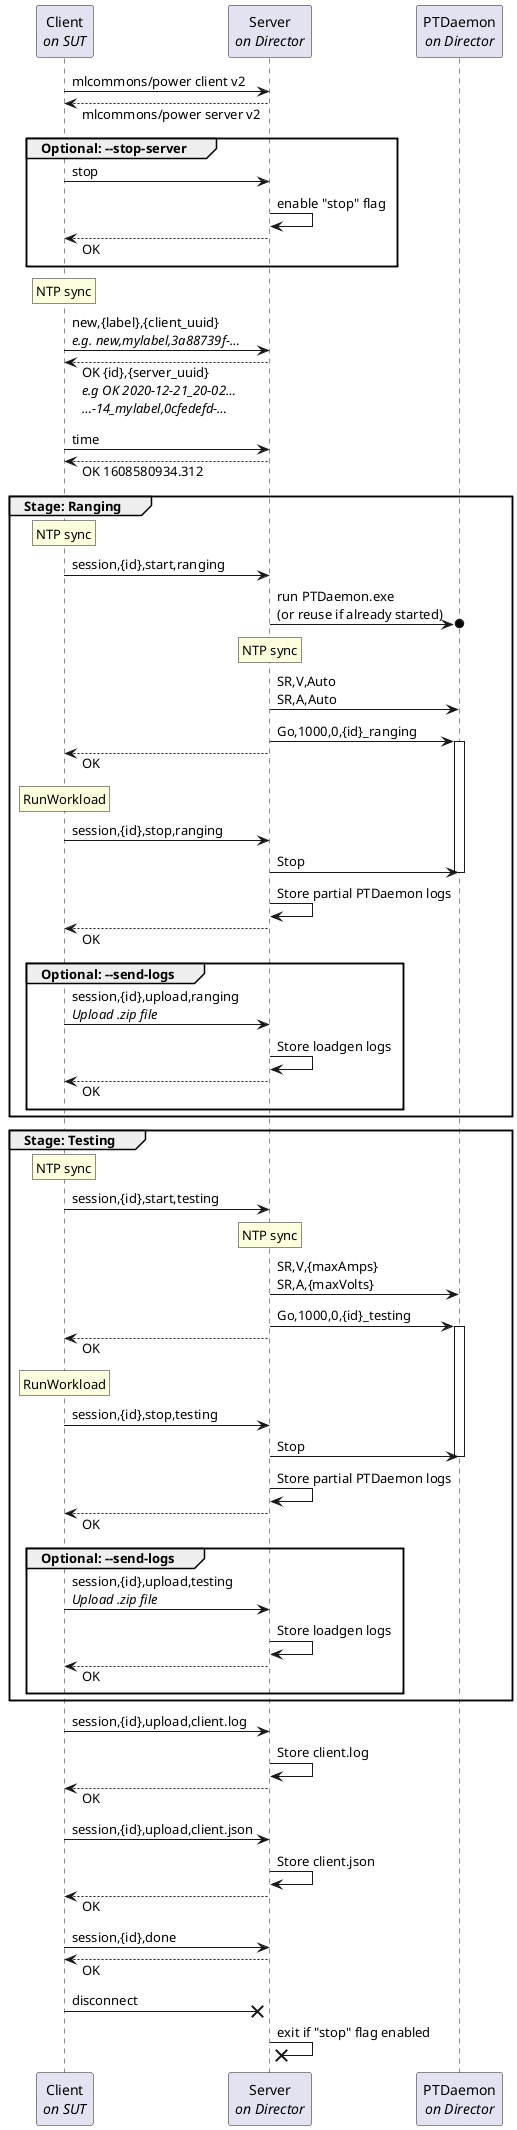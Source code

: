 # Sequence diargam in PlantUML format
# This file is used to generate sequence.png

@startuml

skinparam responseMessageBelowArrow true

participant "Client\n//on SUT//" as Client
participant "Server\n//on Director//" as Server
participant "PTDaemon\n//on Director//" as PTDaemon

Client -> Server: mlcommons/power client v2
Client <-- Server: mlcommons/power server v2

group Optional: --stop-server
    Client -> Server: stop
    Server -> Server: enable "stop" flag
    Client <-- Server: OK
end

rnote over Client
    NTP sync
endnote

Client -> Server: new,{label},{client_uuid}\n//e.g. new,mylabel,3a88739f-…//
Client <-- Server: OK {id},{server_uuid}\n//e.g OK 2020-12-21_20-02…// \n//…-14_mylabel,0cfedefd-…//

Client -> Server: time
Client <-- Server: OK 1608580934.312

group Stage: Ranging
    rnote over Client
        NTP sync
    endnote

    Client -> Server: session,{id},start,ranging
    Server ->o PTDaemon: run PTDaemon.exe\n(or reuse if already started)
    rnote over Server
        NTP sync
    endnote
    Server -> PTDaemon: SR,V,Auto\nSR,A,Auto
    Server -> PTDaemon: Go,1000,0,{id}_ranging
    
    activate PTDaemon
    Client <-- Server: OK
    
    rnote over Client
        RunWorkload
    endnote
    
    Client -> Server: session,{id},stop,ranging
    Server -> PTDaemon: Stop
    deactivate PTDaemon
    Server -> Server: Store partial PTDaemon logs
    Client <-- Server: OK
    
    group Optional: --send-logs
        Client -> Server: session,{id},upload,ranging\n//Upload .zip file//
        Server -> Server: Store loadgen logs
        Client <-- Server: OK
    end
end

group Stage: Testing
    rnote over Client
        NTP sync
    endnote

    Client -> Server: session,{id},start,testing
    rnote over Server
        NTP sync
    endnote
    Server -> PTDaemon: SR,V,{maxAmps}\nSR,A,{maxVolts}
    Server -> PTDaemon: Go,1000,0,{id}_testing
    
    activate PTDaemon
    Client <-- Server: OK
    
    rnote over Client
        RunWorkload
    endnote
    
    Client -> Server: session,{id},stop,testing
    Server -> PTDaemon: Stop
    deactivate PTDaemon
    Server -> Server: Store partial PTDaemon logs
    Client <-- Server: OK
    
    group Optional: --send-logs
        Client -> Server: session,{id},upload,testing\n//Upload .zip file//
        Server -> Server: Store loadgen logs
        Client <-- Server: OK
    end
end

Client -> Server: session,{id},upload,client.log
Server -> Server: Store client.log
Client <-- Server: OK

Client -> Server: session,{id},upload,client.json
Server -> Server: Store client.json
Client <-- Server: OK

Client -> Server: session,{id},done
Client <-- Server: OK

Client ->x Server: disconnect

Server ->x Server: exit if "stop" flag enabled

@enduml
